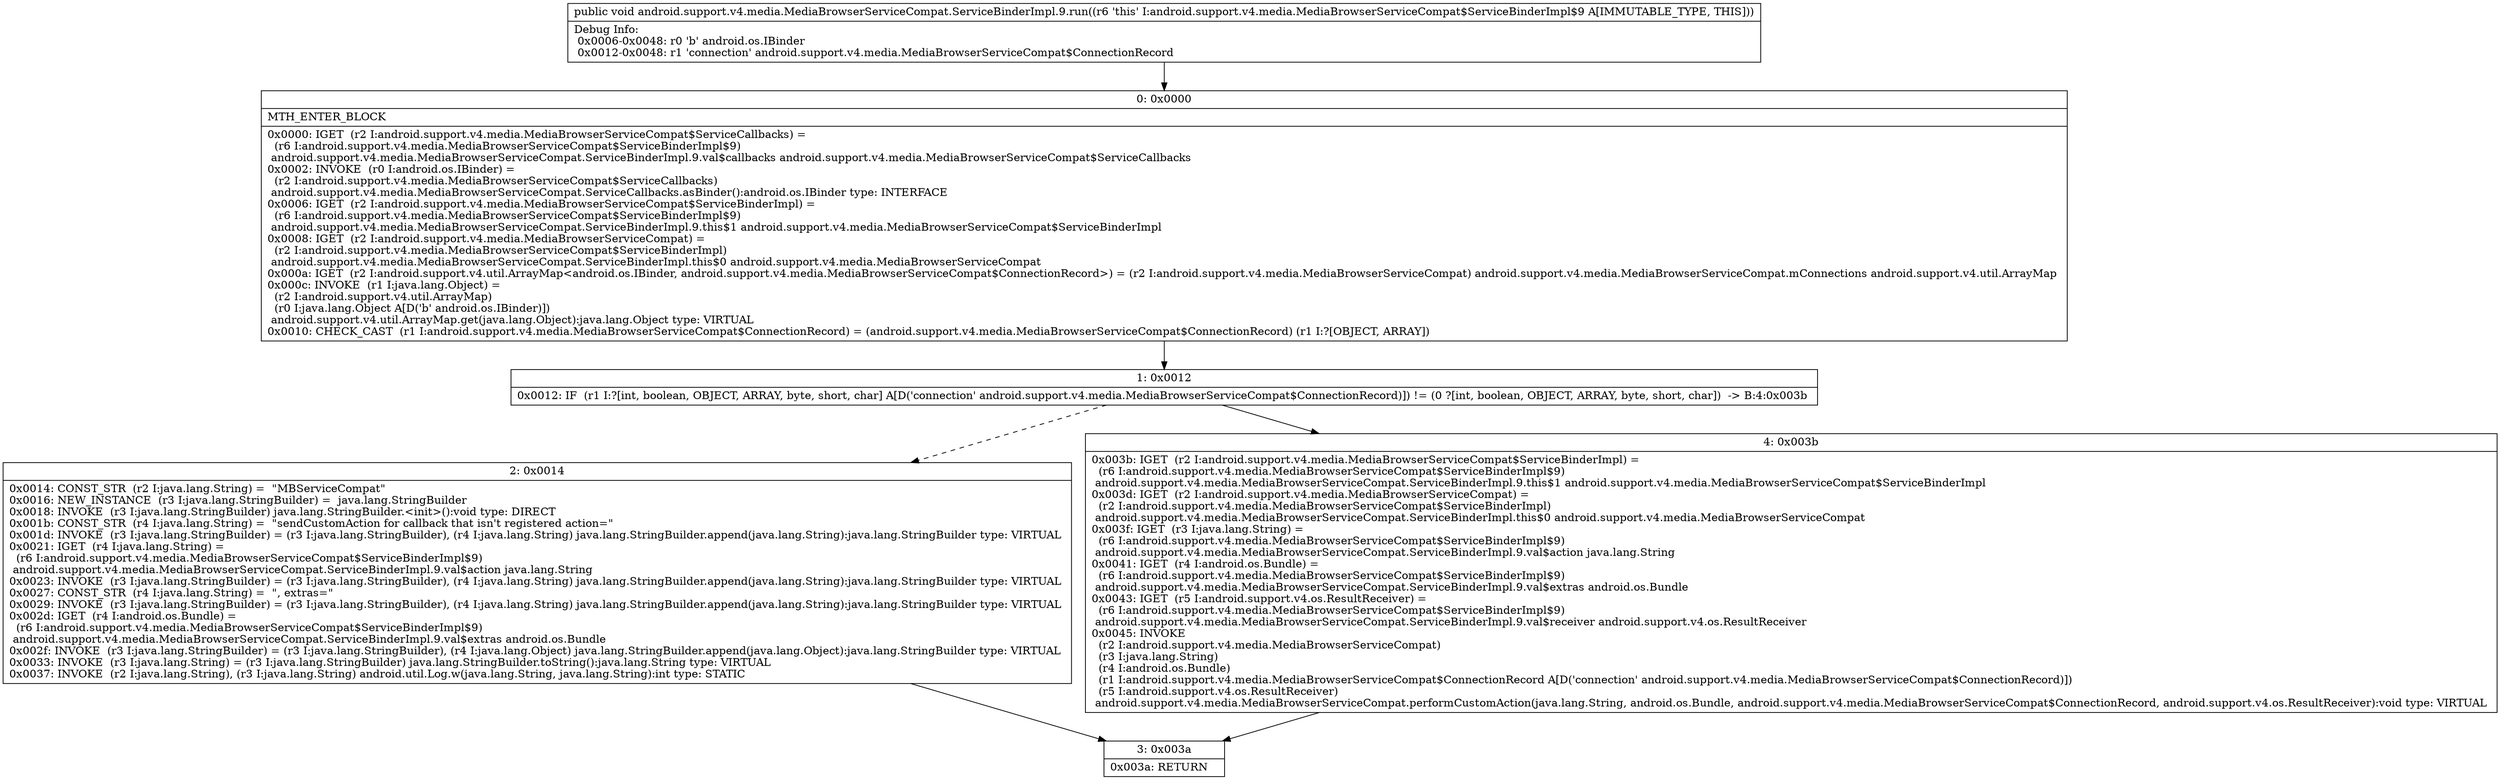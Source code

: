 digraph "CFG forandroid.support.v4.media.MediaBrowserServiceCompat.ServiceBinderImpl.9.run()V" {
Node_0 [shape=record,label="{0\:\ 0x0000|MTH_ENTER_BLOCK\l|0x0000: IGET  (r2 I:android.support.v4.media.MediaBrowserServiceCompat$ServiceCallbacks) = \l  (r6 I:android.support.v4.media.MediaBrowserServiceCompat$ServiceBinderImpl$9)\l android.support.v4.media.MediaBrowserServiceCompat.ServiceBinderImpl.9.val$callbacks android.support.v4.media.MediaBrowserServiceCompat$ServiceCallbacks \l0x0002: INVOKE  (r0 I:android.os.IBinder) = \l  (r2 I:android.support.v4.media.MediaBrowserServiceCompat$ServiceCallbacks)\l android.support.v4.media.MediaBrowserServiceCompat.ServiceCallbacks.asBinder():android.os.IBinder type: INTERFACE \l0x0006: IGET  (r2 I:android.support.v4.media.MediaBrowserServiceCompat$ServiceBinderImpl) = \l  (r6 I:android.support.v4.media.MediaBrowserServiceCompat$ServiceBinderImpl$9)\l android.support.v4.media.MediaBrowserServiceCompat.ServiceBinderImpl.9.this$1 android.support.v4.media.MediaBrowserServiceCompat$ServiceBinderImpl \l0x0008: IGET  (r2 I:android.support.v4.media.MediaBrowserServiceCompat) = \l  (r2 I:android.support.v4.media.MediaBrowserServiceCompat$ServiceBinderImpl)\l android.support.v4.media.MediaBrowserServiceCompat.ServiceBinderImpl.this$0 android.support.v4.media.MediaBrowserServiceCompat \l0x000a: IGET  (r2 I:android.support.v4.util.ArrayMap\<android.os.IBinder, android.support.v4.media.MediaBrowserServiceCompat$ConnectionRecord\>) = (r2 I:android.support.v4.media.MediaBrowserServiceCompat) android.support.v4.media.MediaBrowserServiceCompat.mConnections android.support.v4.util.ArrayMap \l0x000c: INVOKE  (r1 I:java.lang.Object) = \l  (r2 I:android.support.v4.util.ArrayMap)\l  (r0 I:java.lang.Object A[D('b' android.os.IBinder)])\l android.support.v4.util.ArrayMap.get(java.lang.Object):java.lang.Object type: VIRTUAL \l0x0010: CHECK_CAST  (r1 I:android.support.v4.media.MediaBrowserServiceCompat$ConnectionRecord) = (android.support.v4.media.MediaBrowserServiceCompat$ConnectionRecord) (r1 I:?[OBJECT, ARRAY]) \l}"];
Node_1 [shape=record,label="{1\:\ 0x0012|0x0012: IF  (r1 I:?[int, boolean, OBJECT, ARRAY, byte, short, char] A[D('connection' android.support.v4.media.MediaBrowserServiceCompat$ConnectionRecord)]) != (0 ?[int, boolean, OBJECT, ARRAY, byte, short, char])  \-\> B:4:0x003b \l}"];
Node_2 [shape=record,label="{2\:\ 0x0014|0x0014: CONST_STR  (r2 I:java.lang.String) =  \"MBServiceCompat\" \l0x0016: NEW_INSTANCE  (r3 I:java.lang.StringBuilder) =  java.lang.StringBuilder \l0x0018: INVOKE  (r3 I:java.lang.StringBuilder) java.lang.StringBuilder.\<init\>():void type: DIRECT \l0x001b: CONST_STR  (r4 I:java.lang.String) =  \"sendCustomAction for callback that isn't registered action=\" \l0x001d: INVOKE  (r3 I:java.lang.StringBuilder) = (r3 I:java.lang.StringBuilder), (r4 I:java.lang.String) java.lang.StringBuilder.append(java.lang.String):java.lang.StringBuilder type: VIRTUAL \l0x0021: IGET  (r4 I:java.lang.String) = \l  (r6 I:android.support.v4.media.MediaBrowserServiceCompat$ServiceBinderImpl$9)\l android.support.v4.media.MediaBrowserServiceCompat.ServiceBinderImpl.9.val$action java.lang.String \l0x0023: INVOKE  (r3 I:java.lang.StringBuilder) = (r3 I:java.lang.StringBuilder), (r4 I:java.lang.String) java.lang.StringBuilder.append(java.lang.String):java.lang.StringBuilder type: VIRTUAL \l0x0027: CONST_STR  (r4 I:java.lang.String) =  \", extras=\" \l0x0029: INVOKE  (r3 I:java.lang.StringBuilder) = (r3 I:java.lang.StringBuilder), (r4 I:java.lang.String) java.lang.StringBuilder.append(java.lang.String):java.lang.StringBuilder type: VIRTUAL \l0x002d: IGET  (r4 I:android.os.Bundle) = \l  (r6 I:android.support.v4.media.MediaBrowserServiceCompat$ServiceBinderImpl$9)\l android.support.v4.media.MediaBrowserServiceCompat.ServiceBinderImpl.9.val$extras android.os.Bundle \l0x002f: INVOKE  (r3 I:java.lang.StringBuilder) = (r3 I:java.lang.StringBuilder), (r4 I:java.lang.Object) java.lang.StringBuilder.append(java.lang.Object):java.lang.StringBuilder type: VIRTUAL \l0x0033: INVOKE  (r3 I:java.lang.String) = (r3 I:java.lang.StringBuilder) java.lang.StringBuilder.toString():java.lang.String type: VIRTUAL \l0x0037: INVOKE  (r2 I:java.lang.String), (r3 I:java.lang.String) android.util.Log.w(java.lang.String, java.lang.String):int type: STATIC \l}"];
Node_3 [shape=record,label="{3\:\ 0x003a|0x003a: RETURN   \l}"];
Node_4 [shape=record,label="{4\:\ 0x003b|0x003b: IGET  (r2 I:android.support.v4.media.MediaBrowserServiceCompat$ServiceBinderImpl) = \l  (r6 I:android.support.v4.media.MediaBrowserServiceCompat$ServiceBinderImpl$9)\l android.support.v4.media.MediaBrowserServiceCompat.ServiceBinderImpl.9.this$1 android.support.v4.media.MediaBrowserServiceCompat$ServiceBinderImpl \l0x003d: IGET  (r2 I:android.support.v4.media.MediaBrowserServiceCompat) = \l  (r2 I:android.support.v4.media.MediaBrowserServiceCompat$ServiceBinderImpl)\l android.support.v4.media.MediaBrowserServiceCompat.ServiceBinderImpl.this$0 android.support.v4.media.MediaBrowserServiceCompat \l0x003f: IGET  (r3 I:java.lang.String) = \l  (r6 I:android.support.v4.media.MediaBrowserServiceCompat$ServiceBinderImpl$9)\l android.support.v4.media.MediaBrowserServiceCompat.ServiceBinderImpl.9.val$action java.lang.String \l0x0041: IGET  (r4 I:android.os.Bundle) = \l  (r6 I:android.support.v4.media.MediaBrowserServiceCompat$ServiceBinderImpl$9)\l android.support.v4.media.MediaBrowserServiceCompat.ServiceBinderImpl.9.val$extras android.os.Bundle \l0x0043: IGET  (r5 I:android.support.v4.os.ResultReceiver) = \l  (r6 I:android.support.v4.media.MediaBrowserServiceCompat$ServiceBinderImpl$9)\l android.support.v4.media.MediaBrowserServiceCompat.ServiceBinderImpl.9.val$receiver android.support.v4.os.ResultReceiver \l0x0045: INVOKE  \l  (r2 I:android.support.v4.media.MediaBrowserServiceCompat)\l  (r3 I:java.lang.String)\l  (r4 I:android.os.Bundle)\l  (r1 I:android.support.v4.media.MediaBrowserServiceCompat$ConnectionRecord A[D('connection' android.support.v4.media.MediaBrowserServiceCompat$ConnectionRecord)])\l  (r5 I:android.support.v4.os.ResultReceiver)\l android.support.v4.media.MediaBrowserServiceCompat.performCustomAction(java.lang.String, android.os.Bundle, android.support.v4.media.MediaBrowserServiceCompat$ConnectionRecord, android.support.v4.os.ResultReceiver):void type: VIRTUAL \l}"];
MethodNode[shape=record,label="{public void android.support.v4.media.MediaBrowserServiceCompat.ServiceBinderImpl.9.run((r6 'this' I:android.support.v4.media.MediaBrowserServiceCompat$ServiceBinderImpl$9 A[IMMUTABLE_TYPE, THIS]))  | Debug Info:\l  0x0006\-0x0048: r0 'b' android.os.IBinder\l  0x0012\-0x0048: r1 'connection' android.support.v4.media.MediaBrowserServiceCompat$ConnectionRecord\l}"];
MethodNode -> Node_0;
Node_0 -> Node_1;
Node_1 -> Node_2[style=dashed];
Node_1 -> Node_4;
Node_2 -> Node_3;
Node_4 -> Node_3;
}

